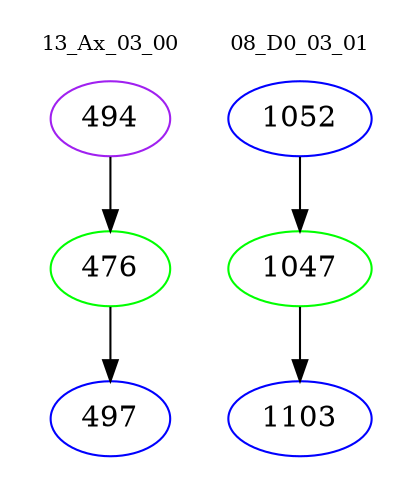 digraph{
subgraph cluster_0 {
color = white
label = "13_Ax_03_00";
fontsize=10;
T0_494 [label="494", color="purple"]
T0_494 -> T0_476 [color="black"]
T0_476 [label="476", color="green"]
T0_476 -> T0_497 [color="black"]
T0_497 [label="497", color="blue"]
}
subgraph cluster_1 {
color = white
label = "08_D0_03_01";
fontsize=10;
T1_1052 [label="1052", color="blue"]
T1_1052 -> T1_1047 [color="black"]
T1_1047 [label="1047", color="green"]
T1_1047 -> T1_1103 [color="black"]
T1_1103 [label="1103", color="blue"]
}
}
